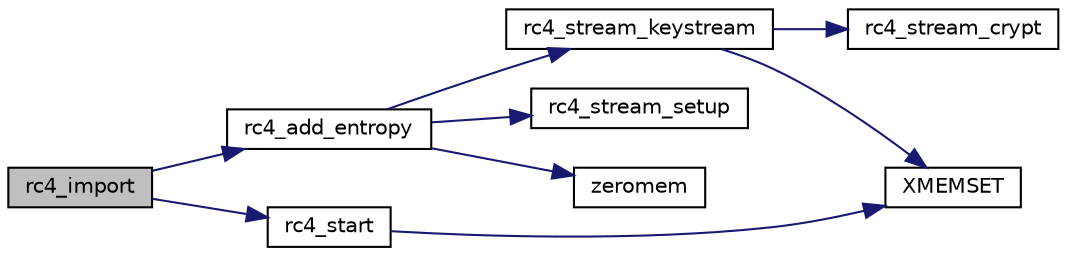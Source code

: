digraph "rc4_import"
{
 // LATEX_PDF_SIZE
  edge [fontname="Helvetica",fontsize="10",labelfontname="Helvetica",labelfontsize="10"];
  node [fontname="Helvetica",fontsize="10",shape=record];
  rankdir="LR";
  Node17 [label="rc4_import",height=0.2,width=0.4,color="black", fillcolor="grey75", style="filled", fontcolor="black",tooltip="Import a PRNG state."];
  Node17 -> Node18 [color="midnightblue",fontsize="10",style="solid",fontname="Helvetica"];
  Node18 [label="rc4_add_entropy",height=0.2,width=0.4,color="black", fillcolor="white", style="filled",URL="$rc4_8c.html#a4f610c15f71bd7133905ba8c42b25085",tooltip="Add entropy to the PRNG state."];
  Node18 -> Node19 [color="midnightblue",fontsize="10",style="solid",fontname="Helvetica"];
  Node19 [label="rc4_stream_keystream",height=0.2,width=0.4,color="black", fillcolor="white", style="filled",URL="$rc4__stream_8c.html#a51958ea4c995703c6f9596af8507c136",tooltip="Generate a stream of random bytes via RC4."];
  Node19 -> Node20 [color="midnightblue",fontsize="10",style="solid",fontname="Helvetica"];
  Node20 [label="XMEMSET",height=0.2,width=0.4,color="black", fillcolor="white", style="filled",URL="$tomcrypt__cfg_8h.html#aa3c34a6f6c61de7da9258b5a30e32c2f",tooltip=" "];
  Node19 -> Node21 [color="midnightblue",fontsize="10",style="solid",fontname="Helvetica"];
  Node21 [label="rc4_stream_crypt",height=0.2,width=0.4,color="black", fillcolor="white", style="filled",URL="$rc4__stream_8c.html#a0a9515051ae76dc9e68c8eb2c31537d7",tooltip="Encrypt (or decrypt) bytes of ciphertext (or plaintext) with RC4."];
  Node18 -> Node22 [color="midnightblue",fontsize="10",style="solid",fontname="Helvetica"];
  Node22 [label="rc4_stream_setup",height=0.2,width=0.4,color="black", fillcolor="white", style="filled",URL="$rc4__stream_8c.html#a4f9ba9106b0ee28cffced552636662a2",tooltip="Initialize an RC4 context (only the key)"];
  Node18 -> Node23 [color="midnightblue",fontsize="10",style="solid",fontname="Helvetica"];
  Node23 [label="zeromem",height=0.2,width=0.4,color="black", fillcolor="white", style="filled",URL="$tomcrypt__misc_8h.html#a63b6e188713790263bfd3612fe8b398f",tooltip="Zero a block of memory."];
  Node17 -> Node24 [color="midnightblue",fontsize="10",style="solid",fontname="Helvetica"];
  Node24 [label="rc4_start",height=0.2,width=0.4,color="black", fillcolor="white", style="filled",URL="$rc4_8c.html#a8bfd80b8ba38e3eb896eb3d3caa59cd7",tooltip="Start the PRNG."];
  Node24 -> Node20 [color="midnightblue",fontsize="10",style="solid",fontname="Helvetica"];
}
